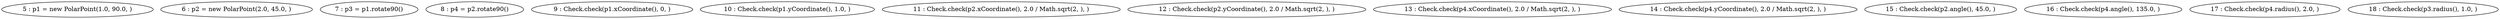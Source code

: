 digraph G {
"5 : p1 = new PolarPoint(1.0, 90.0, )"
"6 : p2 = new PolarPoint(2.0, 45.0, )"
"7 : p3 = p1.rotate90()"
"8 : p4 = p2.rotate90()"
"9 : Check.check(p1.xCoordinate(), 0, )"
"10 : Check.check(p1.yCoordinate(), 1.0, )"
"11 : Check.check(p2.xCoordinate(), 2.0 / Math.sqrt(2, ), )"
"12 : Check.check(p2.yCoordinate(), 2.0 / Math.sqrt(2, ), )"
"13 : Check.check(p4.xCoordinate(), 2.0 / Math.sqrt(2, ), )"
"14 : Check.check(p4.yCoordinate(), 2.0 / Math.sqrt(2, ), )"
"15 : Check.check(p2.angle(), 45.0, )"
"16 : Check.check(p4.angle(), 135.0, )"
"17 : Check.check(p4.radius(), 2.0, )"
"18 : Check.check(p3.radius(), 1.0, )"
}